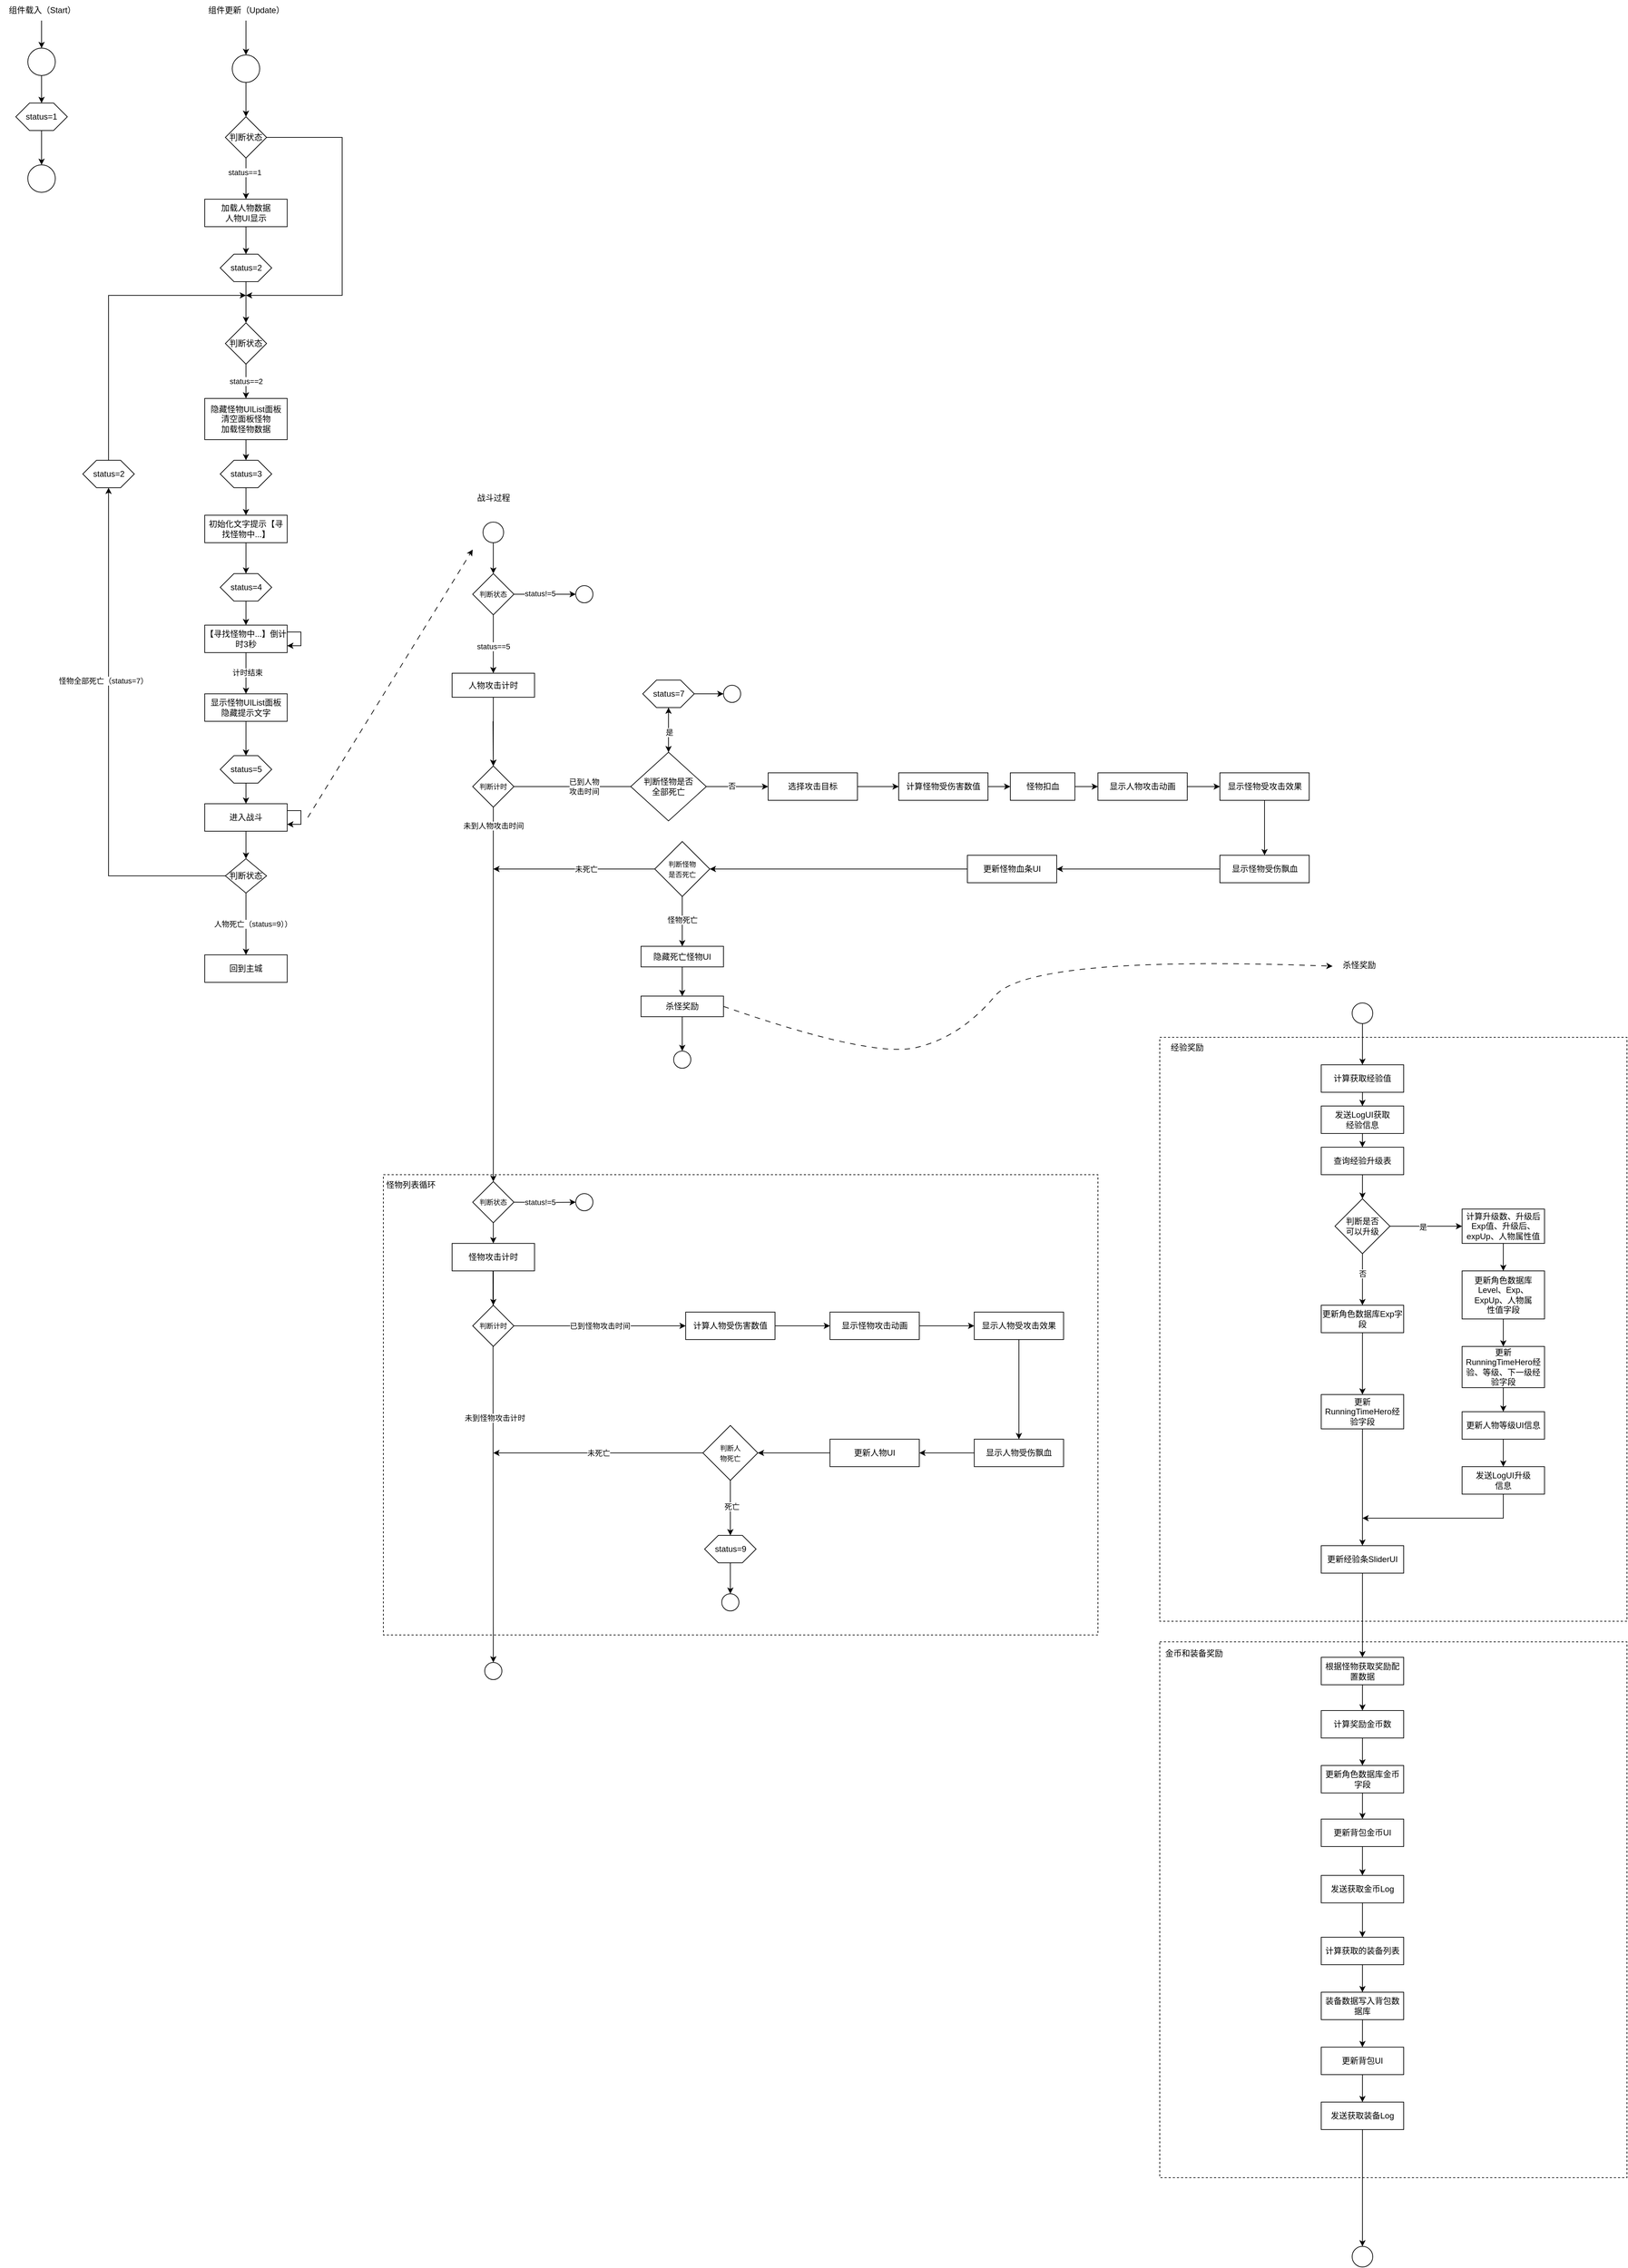 <mxfile version="22.1.7" type="github" pages="2">
  <diagram name="战斗流程" id="wki9Lu-EvYa9kioTxKlD">
    <mxGraphModel dx="2901" dy="2217" grid="1" gridSize="10" guides="1" tooltips="1" connect="1" arrows="1" fold="1" page="1" pageScale="1" pageWidth="827" pageHeight="1169" math="0" shadow="0">
      <root>
        <mxCell id="0" />
        <mxCell id="1" parent="0" />
        <mxCell id="XJ9-4VFd11T73-5bdpHJ-49" value="" style="rounded=0;whiteSpace=wrap;html=1;fillColor=none;dashed=1;" parent="1" vertex="1">
          <mxGeometry x="1610" y="2080" width="680" height="780" as="geometry" />
        </mxCell>
        <mxCell id="XJ9-4VFd11T73-5bdpHJ-30" value="" style="rounded=0;whiteSpace=wrap;html=1;fillColor=none;dashed=1;" parent="1" vertex="1">
          <mxGeometry x="1610" y="1200" width="680" height="850" as="geometry" />
        </mxCell>
        <mxCell id="XJ9-4VFd11T73-5bdpHJ-27" value="" style="rounded=0;whiteSpace=wrap;html=1;fillColor=none;dashed=1;" parent="1" vertex="1">
          <mxGeometry x="480" y="1400" width="1040" height="670" as="geometry" />
        </mxCell>
        <mxCell id="zeq2QRLkhmlMF3i9LT_V-2" value="" style="edgeStyle=orthogonalEdgeStyle;rounded=0;orthogonalLoop=1;jettySize=auto;html=1;" parent="1" source="KOhP_a8CkZXBMH2VqZed-1" target="zeq2QRLkhmlMF3i9LT_V-1" edge="1">
          <mxGeometry relative="1" as="geometry" />
        </mxCell>
        <mxCell id="KOhP_a8CkZXBMH2VqZed-1" value="" style="ellipse;whiteSpace=wrap;html=1;aspect=fixed;" parent="1" vertex="1">
          <mxGeometry x="260" y="-230" width="40" height="40" as="geometry" />
        </mxCell>
        <mxCell id="KOhP_a8CkZXBMH2VqZed-4" value="" style="edgeStyle=orthogonalEdgeStyle;rounded=0;orthogonalLoop=1;jettySize=auto;html=1;" parent="1" source="KOhP_a8CkZXBMH2VqZed-3" target="KOhP_a8CkZXBMH2VqZed-1" edge="1">
          <mxGeometry relative="1" as="geometry" />
        </mxCell>
        <mxCell id="KOhP_a8CkZXBMH2VqZed-3" value="组件更新（Update）" style="text;html=1;align=center;verticalAlign=middle;resizable=0;points=[];autosize=1;strokeColor=none;fillColor=none;" parent="1" vertex="1">
          <mxGeometry x="215" y="-310" width="130" height="30" as="geometry" />
        </mxCell>
        <mxCell id="KOhP_a8CkZXBMH2VqZed-22" value="" style="edgeStyle=orthogonalEdgeStyle;rounded=0;orthogonalLoop=1;jettySize=auto;html=1;" parent="1" source="KOhP_a8CkZXBMH2VqZed-8" target="KOhP_a8CkZXBMH2VqZed-21" edge="1">
          <mxGeometry relative="1" as="geometry" />
        </mxCell>
        <mxCell id="KOhP_a8CkZXBMH2VqZed-8" value="隐藏怪物UIList面板&lt;br&gt;清空面板怪物&lt;br&gt;加载怪物数据" style="rounded=0;whiteSpace=wrap;html=1;" parent="1" vertex="1">
          <mxGeometry x="220" y="270" width="120" height="60" as="geometry" />
        </mxCell>
        <mxCell id="KOhP_a8CkZXBMH2VqZed-127" value="" style="edgeStyle=orthogonalEdgeStyle;rounded=0;orthogonalLoop=1;jettySize=auto;html=1;" parent="1" source="KOhP_a8CkZXBMH2VqZed-10" target="KOhP_a8CkZXBMH2VqZed-125" edge="1">
          <mxGeometry relative="1" as="geometry" />
        </mxCell>
        <mxCell id="KOhP_a8CkZXBMH2VqZed-10" value="初始化文字提示【寻找怪物中...】" style="rounded=0;whiteSpace=wrap;html=1;" parent="1" vertex="1">
          <mxGeometry x="220" y="440" width="120" height="40" as="geometry" />
        </mxCell>
        <mxCell id="KOhP_a8CkZXBMH2VqZed-23" value="" style="edgeStyle=orthogonalEdgeStyle;rounded=0;orthogonalLoop=1;jettySize=auto;html=1;" parent="1" source="KOhP_a8CkZXBMH2VqZed-21" target="KOhP_a8CkZXBMH2VqZed-10" edge="1">
          <mxGeometry relative="1" as="geometry" />
        </mxCell>
        <mxCell id="KOhP_a8CkZXBMH2VqZed-21" value="status=3" style="shape=hexagon;perimeter=hexagonPerimeter2;whiteSpace=wrap;html=1;fixedSize=1;" parent="1" vertex="1">
          <mxGeometry x="242.5" y="360" width="75" height="40" as="geometry" />
        </mxCell>
        <mxCell id="KOhP_a8CkZXBMH2VqZed-30" value="" style="edgeStyle=orthogonalEdgeStyle;rounded=0;orthogonalLoop=1;jettySize=auto;html=1;" parent="1" source="KOhP_a8CkZXBMH2VqZed-26" target="KOhP_a8CkZXBMH2VqZed-29" edge="1">
          <mxGeometry relative="1" as="geometry" />
        </mxCell>
        <mxCell id="KOhP_a8CkZXBMH2VqZed-26" value="status=5" style="shape=hexagon;perimeter=hexagonPerimeter2;whiteSpace=wrap;html=1;fixedSize=1;" parent="1" vertex="1">
          <mxGeometry x="242.5" y="790" width="75" height="40" as="geometry" />
        </mxCell>
        <mxCell id="KOhP_a8CkZXBMH2VqZed-38" value="" style="edgeStyle=orthogonalEdgeStyle;rounded=0;orthogonalLoop=1;jettySize=auto;html=1;" parent="1" source="KOhP_a8CkZXBMH2VqZed-29" target="KOhP_a8CkZXBMH2VqZed-32" edge="1">
          <mxGeometry relative="1" as="geometry" />
        </mxCell>
        <mxCell id="KOhP_a8CkZXBMH2VqZed-29" value="进入战斗" style="rounded=0;whiteSpace=wrap;html=1;" parent="1" vertex="1">
          <mxGeometry x="220" y="860" width="120" height="40" as="geometry" />
        </mxCell>
        <mxCell id="KOhP_a8CkZXBMH2VqZed-31" style="edgeStyle=orthogonalEdgeStyle;rounded=0;orthogonalLoop=1;jettySize=auto;html=1;" parent="1" source="KOhP_a8CkZXBMH2VqZed-29" target="KOhP_a8CkZXBMH2VqZed-29" edge="1">
          <mxGeometry relative="1" as="geometry">
            <Array as="points">
              <mxPoint x="360" y="880" />
            </Array>
          </mxGeometry>
        </mxCell>
        <mxCell id="KOhP_a8CkZXBMH2VqZed-34" value="人物死亡（status=9））" style="edgeStyle=orthogonalEdgeStyle;rounded=0;orthogonalLoop=1;jettySize=auto;html=1;" parent="1" source="KOhP_a8CkZXBMH2VqZed-32" target="KOhP_a8CkZXBMH2VqZed-33" edge="1">
          <mxGeometry y="10" relative="1" as="geometry">
            <mxPoint as="offset" />
          </mxGeometry>
        </mxCell>
        <mxCell id="KOhP_a8CkZXBMH2VqZed-36" style="edgeStyle=orthogonalEdgeStyle;rounded=0;orthogonalLoop=1;jettySize=auto;html=1;exitX=1;exitY=0.5;exitDx=0;exitDy=0;" parent="1" source="KOhP_a8CkZXBMH2VqZed-32" target="zeq2QRLkhmlMF3i9LT_V-16" edge="1">
          <mxGeometry relative="1" as="geometry">
            <mxPoint x="80" y="480" as="targetPoint" />
            <Array as="points">
              <mxPoint x="80" y="965" />
            </Array>
          </mxGeometry>
        </mxCell>
        <mxCell id="KOhP_a8CkZXBMH2VqZed-37" value="怪物全部死亡（status=7）" style="edgeLabel;html=1;align=center;verticalAlign=middle;resizable=0;points=[];" parent="KOhP_a8CkZXBMH2VqZed-36" vertex="1" connectable="0">
          <mxGeometry x="-0.077" y="2" relative="1" as="geometry">
            <mxPoint x="-6" y="-147" as="offset" />
          </mxGeometry>
        </mxCell>
        <mxCell id="KOhP_a8CkZXBMH2VqZed-32" value="判断状态" style="rhombus;whiteSpace=wrap;html=1;" parent="1" vertex="1">
          <mxGeometry x="250" y="940" width="60" height="50" as="geometry" />
        </mxCell>
        <mxCell id="KOhP_a8CkZXBMH2VqZed-33" value="回到主城" style="rounded=0;whiteSpace=wrap;html=1;" parent="1" vertex="1">
          <mxGeometry x="220" y="1080" width="120" height="40" as="geometry" />
        </mxCell>
        <mxCell id="KOhP_a8CkZXBMH2VqZed-69" value="" style="edgeStyle=orthogonalEdgeStyle;rounded=0;orthogonalLoop=1;jettySize=auto;html=1;" parent="1" source="KOhP_a8CkZXBMH2VqZed-40" target="KOhP_a8CkZXBMH2VqZed-68" edge="1">
          <mxGeometry relative="1" as="geometry" />
        </mxCell>
        <mxCell id="KOhP_a8CkZXBMH2VqZed-40" value="" style="ellipse;whiteSpace=wrap;html=1;aspect=fixed;" parent="1" vertex="1">
          <mxGeometry x="625" y="450" width="30" height="30" as="geometry" />
        </mxCell>
        <mxCell id="KOhP_a8CkZXBMH2VqZed-41" value="战斗过程" style="text;html=1;align=center;verticalAlign=middle;resizable=0;points=[];autosize=1;strokeColor=none;fillColor=none;" parent="1" vertex="1">
          <mxGeometry x="605" y="400" width="70" height="30" as="geometry" />
        </mxCell>
        <mxCell id="KOhP_a8CkZXBMH2VqZed-45" value="" style="edgeStyle=orthogonalEdgeStyle;rounded=0;orthogonalLoop=1;jettySize=auto;html=1;" parent="1" source="KOhP_a8CkZXBMH2VqZed-42" target="KOhP_a8CkZXBMH2VqZed-44" edge="1">
          <mxGeometry relative="1" as="geometry" />
        </mxCell>
        <mxCell id="FIRQjG2Zw5F66ws_piUR-6" value="" style="edgeStyle=orthogonalEdgeStyle;rounded=0;orthogonalLoop=1;jettySize=auto;html=1;" parent="1" source="KOhP_a8CkZXBMH2VqZed-42" target="KOhP_a8CkZXBMH2VqZed-44" edge="1">
          <mxGeometry relative="1" as="geometry" />
        </mxCell>
        <mxCell id="KOhP_a8CkZXBMH2VqZed-42" value="人物攻击计时" style="rounded=0;whiteSpace=wrap;html=1;" parent="1" vertex="1">
          <mxGeometry x="580" y="670" width="120" height="35" as="geometry" />
        </mxCell>
        <mxCell id="KOhP_a8CkZXBMH2VqZed-47" value="" style="edgeStyle=orthogonalEdgeStyle;rounded=0;orthogonalLoop=1;jettySize=auto;html=1;entryX=0;entryY=0.5;entryDx=0;entryDy=0;" parent="1" source="KOhP_a8CkZXBMH2VqZed-44" target="R9PxVfkdYk-jsbDcuszU-20" edge="1">
          <mxGeometry relative="1" as="geometry">
            <mxPoint x="850" y="790" as="targetPoint" />
            <Array as="points">
              <mxPoint x="875" y="835" />
            </Array>
          </mxGeometry>
        </mxCell>
        <mxCell id="KOhP_a8CkZXBMH2VqZed-48" value="已到人物&lt;br&gt;攻击时间" style="edgeLabel;html=1;align=center;verticalAlign=middle;resizable=0;points=[];" parent="KOhP_a8CkZXBMH2VqZed-47" vertex="1" connectable="0">
          <mxGeometry x="-0.24" relative="1" as="geometry">
            <mxPoint x="11" as="offset" />
          </mxGeometry>
        </mxCell>
        <mxCell id="KOhP_a8CkZXBMH2VqZed-66" value="" style="edgeStyle=orthogonalEdgeStyle;rounded=0;orthogonalLoop=1;jettySize=auto;html=1;entryX=0.5;entryY=0;entryDx=0;entryDy=0;" parent="1" source="KOhP_a8CkZXBMH2VqZed-44" target="KOhP_a8CkZXBMH2VqZed-117" edge="1">
          <mxGeometry relative="1" as="geometry">
            <mxPoint x="639.5" y="740" as="sourcePoint" />
            <mxPoint x="639.5" y="1205" as="targetPoint" />
          </mxGeometry>
        </mxCell>
        <mxCell id="R9PxVfkdYk-jsbDcuszU-28" style="edgeStyle=orthogonalEdgeStyle;rounded=0;orthogonalLoop=1;jettySize=auto;html=1;" parent="1" source="KOhP_a8CkZXBMH2VqZed-46" target="R9PxVfkdYk-jsbDcuszU-27" edge="1">
          <mxGeometry relative="1" as="geometry" />
        </mxCell>
        <mxCell id="KOhP_a8CkZXBMH2VqZed-46" value="计算怪物受伤害数值" style="whiteSpace=wrap;html=1;" parent="1" vertex="1">
          <mxGeometry x="1230" y="815" width="130" height="40" as="geometry" />
        </mxCell>
        <mxCell id="KOhP_a8CkZXBMH2VqZed-52" value="" style="edgeStyle=orthogonalEdgeStyle;rounded=0;orthogonalLoop=1;jettySize=auto;html=1;" parent="1" source="KOhP_a8CkZXBMH2VqZed-49" target="KOhP_a8CkZXBMH2VqZed-51" edge="1">
          <mxGeometry relative="1" as="geometry" />
        </mxCell>
        <mxCell id="KOhP_a8CkZXBMH2VqZed-49" value="显示人物攻击动画" style="whiteSpace=wrap;html=1;" parent="1" vertex="1">
          <mxGeometry x="1520" y="815" width="130" height="40" as="geometry" />
        </mxCell>
        <mxCell id="KOhP_a8CkZXBMH2VqZed-54" value="" style="edgeStyle=orthogonalEdgeStyle;rounded=0;orthogonalLoop=1;jettySize=auto;html=1;" parent="1" source="KOhP_a8CkZXBMH2VqZed-51" target="KOhP_a8CkZXBMH2VqZed-53" edge="1">
          <mxGeometry relative="1" as="geometry" />
        </mxCell>
        <mxCell id="KOhP_a8CkZXBMH2VqZed-51" value="显示怪物受攻击效果" style="whiteSpace=wrap;html=1;" parent="1" vertex="1">
          <mxGeometry x="1697.5" y="815" width="130" height="40" as="geometry" />
        </mxCell>
        <mxCell id="KOhP_a8CkZXBMH2VqZed-58" value="" style="edgeStyle=orthogonalEdgeStyle;rounded=0;orthogonalLoop=1;jettySize=auto;html=1;" parent="1" source="KOhP_a8CkZXBMH2VqZed-53" target="KOhP_a8CkZXBMH2VqZed-57" edge="1">
          <mxGeometry relative="1" as="geometry" />
        </mxCell>
        <mxCell id="KOhP_a8CkZXBMH2VqZed-53" value="显示怪物受伤飘血" style="whiteSpace=wrap;html=1;" parent="1" vertex="1">
          <mxGeometry x="1697.5" y="935" width="130" height="40" as="geometry" />
        </mxCell>
        <mxCell id="KOhP_a8CkZXBMH2VqZed-60" value="" style="edgeStyle=orthogonalEdgeStyle;rounded=0;orthogonalLoop=1;jettySize=auto;html=1;" parent="1" source="KOhP_a8CkZXBMH2VqZed-57" target="KOhP_a8CkZXBMH2VqZed-59" edge="1">
          <mxGeometry relative="1" as="geometry" />
        </mxCell>
        <mxCell id="KOhP_a8CkZXBMH2VqZed-57" value="更新怪物血条UI" style="whiteSpace=wrap;html=1;" parent="1" vertex="1">
          <mxGeometry x="1330" y="935" width="130" height="40" as="geometry" />
        </mxCell>
        <mxCell id="KOhP_a8CkZXBMH2VqZed-78" style="edgeStyle=orthogonalEdgeStyle;rounded=0;orthogonalLoop=1;jettySize=auto;html=1;" parent="1" source="KOhP_a8CkZXBMH2VqZed-59" edge="1">
          <mxGeometry relative="1" as="geometry">
            <mxPoint x="640" y="955" as="targetPoint" />
          </mxGeometry>
        </mxCell>
        <mxCell id="KOhP_a8CkZXBMH2VqZed-116" value="未死亡" style="edgeLabel;html=1;align=center;verticalAlign=middle;resizable=0;points=[];" parent="KOhP_a8CkZXBMH2VqZed-78" vertex="1" connectable="0">
          <mxGeometry x="-0.151" relative="1" as="geometry">
            <mxPoint as="offset" />
          </mxGeometry>
        </mxCell>
        <mxCell id="AT_4u153b9YZXBhiMqOR-3" style="edgeStyle=orthogonalEdgeStyle;rounded=0;orthogonalLoop=1;jettySize=auto;html=1;" parent="1" source="KOhP_a8CkZXBMH2VqZed-59" target="AT_4u153b9YZXBhiMqOR-2" edge="1">
          <mxGeometry relative="1" as="geometry" />
        </mxCell>
        <mxCell id="AT_4u153b9YZXBhiMqOR-4" value="怪物死亡" style="edgeLabel;html=1;align=center;verticalAlign=middle;resizable=0;points=[];" parent="AT_4u153b9YZXBhiMqOR-3" vertex="1" connectable="0">
          <mxGeometry x="-0.087" relative="1" as="geometry">
            <mxPoint y="1" as="offset" />
          </mxGeometry>
        </mxCell>
        <mxCell id="KOhP_a8CkZXBMH2VqZed-59" value="&lt;font style=&quot;font-size: 10px;&quot;&gt;判断怪物&lt;br&gt;是否死亡&lt;/font&gt;" style="rhombus;whiteSpace=wrap;html=1;" parent="1" vertex="1">
          <mxGeometry x="875" y="915" width="80" height="80" as="geometry" />
        </mxCell>
        <mxCell id="KOhP_a8CkZXBMH2VqZed-80" style="edgeStyle=orthogonalEdgeStyle;rounded=0;orthogonalLoop=1;jettySize=auto;html=1;" parent="1" source="KOhP_a8CkZXBMH2VqZed-65" target="KOhP_a8CkZXBMH2VqZed-79" edge="1">
          <mxGeometry relative="1" as="geometry" />
        </mxCell>
        <mxCell id="KOhP_a8CkZXBMH2VqZed-65" value="怪物攻击计时" style="whiteSpace=wrap;html=1;" parent="1" vertex="1">
          <mxGeometry x="580" y="1500" width="120" height="40" as="geometry" />
        </mxCell>
        <mxCell id="KOhP_a8CkZXBMH2VqZed-71" style="edgeStyle=orthogonalEdgeStyle;rounded=0;orthogonalLoop=1;jettySize=auto;html=1;" parent="1" source="KOhP_a8CkZXBMH2VqZed-68" target="KOhP_a8CkZXBMH2VqZed-42" edge="1">
          <mxGeometry relative="1" as="geometry" />
        </mxCell>
        <mxCell id="KOhP_a8CkZXBMH2VqZed-72" value="status==5" style="edgeLabel;html=1;align=center;verticalAlign=middle;resizable=0;points=[];" parent="KOhP_a8CkZXBMH2VqZed-71" vertex="1" connectable="0">
          <mxGeometry x="-0.369" y="-1" relative="1" as="geometry">
            <mxPoint x="1" y="19" as="offset" />
          </mxGeometry>
        </mxCell>
        <mxCell id="KOhP_a8CkZXBMH2VqZed-74" value="" style="edgeStyle=orthogonalEdgeStyle;rounded=0;orthogonalLoop=1;jettySize=auto;html=1;" parent="1" source="KOhP_a8CkZXBMH2VqZed-68" target="KOhP_a8CkZXBMH2VqZed-73" edge="1">
          <mxGeometry relative="1" as="geometry" />
        </mxCell>
        <mxCell id="KOhP_a8CkZXBMH2VqZed-119" value="status!=5" style="edgeLabel;html=1;align=center;verticalAlign=middle;resizable=0;points=[];" parent="KOhP_a8CkZXBMH2VqZed-74" vertex="1" connectable="0">
          <mxGeometry x="-0.156" y="1" relative="1" as="geometry">
            <mxPoint as="offset" />
          </mxGeometry>
        </mxCell>
        <mxCell id="KOhP_a8CkZXBMH2VqZed-68" value="&lt;font style=&quot;font-size: 10px;&quot;&gt;判断状态&lt;/font&gt;" style="rhombus;whiteSpace=wrap;html=1;" parent="1" vertex="1">
          <mxGeometry x="610" y="525" width="60" height="60" as="geometry" />
        </mxCell>
        <mxCell id="KOhP_a8CkZXBMH2VqZed-73" value="" style="ellipse;whiteSpace=wrap;html=1;" parent="1" vertex="1">
          <mxGeometry x="760" y="542.5" width="25" height="25" as="geometry" />
        </mxCell>
        <mxCell id="KOhP_a8CkZXBMH2VqZed-113" style="edgeStyle=orthogonalEdgeStyle;rounded=0;orthogonalLoop=1;jettySize=auto;html=1;entryX=0.5;entryY=0;entryDx=0;entryDy=0;" parent="1" target="KOhP_a8CkZXBMH2VqZed-112" edge="1">
          <mxGeometry relative="1" as="geometry">
            <mxPoint x="639.5" y="1540" as="sourcePoint" />
            <mxPoint x="639.5" y="2030" as="targetPoint" />
          </mxGeometry>
        </mxCell>
        <mxCell id="KOhP_a8CkZXBMH2VqZed-124" value="未到怪物攻击计时" style="edgeLabel;html=1;align=center;verticalAlign=middle;resizable=0;points=[];" parent="KOhP_a8CkZXBMH2VqZed-113" vertex="1" connectable="0">
          <mxGeometry x="-0.356" y="2" relative="1" as="geometry">
            <mxPoint y="30" as="offset" />
          </mxGeometry>
        </mxCell>
        <mxCell id="KOhP_a8CkZXBMH2VqZed-114" value="已到怪物攻击时间" style="edgeStyle=orthogonalEdgeStyle;rounded=0;orthogonalLoop=1;jettySize=auto;html=1;" parent="1" source="KOhP_a8CkZXBMH2VqZed-79" target="KOhP_a8CkZXBMH2VqZed-85" edge="1">
          <mxGeometry relative="1" as="geometry" />
        </mxCell>
        <mxCell id="KOhP_a8CkZXBMH2VqZed-79" value="&lt;font style=&quot;font-size: 10px;&quot;&gt;判断计时&lt;/font&gt;" style="rhombus;whiteSpace=wrap;html=1;" parent="1" vertex="1">
          <mxGeometry x="610" y="1590" width="60" height="60" as="geometry" />
        </mxCell>
        <mxCell id="KOhP_a8CkZXBMH2VqZed-84" value="" style="edgeStyle=orthogonalEdgeStyle;rounded=0;orthogonalLoop=1;jettySize=auto;html=1;" parent="1" source="KOhP_a8CkZXBMH2VqZed-85" target="KOhP_a8CkZXBMH2VqZed-87" edge="1">
          <mxGeometry relative="1" as="geometry" />
        </mxCell>
        <mxCell id="KOhP_a8CkZXBMH2VqZed-85" value="计算人物受伤害数值" style="whiteSpace=wrap;html=1;" parent="1" vertex="1">
          <mxGeometry x="920" y="1600" width="130" height="40" as="geometry" />
        </mxCell>
        <mxCell id="KOhP_a8CkZXBMH2VqZed-86" value="" style="edgeStyle=orthogonalEdgeStyle;rounded=0;orthogonalLoop=1;jettySize=auto;html=1;" parent="1" source="KOhP_a8CkZXBMH2VqZed-87" target="KOhP_a8CkZXBMH2VqZed-89" edge="1">
          <mxGeometry relative="1" as="geometry" />
        </mxCell>
        <mxCell id="KOhP_a8CkZXBMH2VqZed-87" value="显示怪物攻击动画" style="whiteSpace=wrap;html=1;" parent="1" vertex="1">
          <mxGeometry x="1130" y="1600" width="130" height="40" as="geometry" />
        </mxCell>
        <mxCell id="KOhP_a8CkZXBMH2VqZed-88" value="" style="edgeStyle=orthogonalEdgeStyle;rounded=0;orthogonalLoop=1;jettySize=auto;html=1;" parent="1" source="KOhP_a8CkZXBMH2VqZed-89" target="KOhP_a8CkZXBMH2VqZed-91" edge="1">
          <mxGeometry relative="1" as="geometry" />
        </mxCell>
        <mxCell id="KOhP_a8CkZXBMH2VqZed-89" value="显示人物受攻击效果" style="whiteSpace=wrap;html=1;" parent="1" vertex="1">
          <mxGeometry x="1340" y="1600" width="130" height="40" as="geometry" />
        </mxCell>
        <mxCell id="KOhP_a8CkZXBMH2VqZed-90" value="" style="edgeStyle=orthogonalEdgeStyle;rounded=0;orthogonalLoop=1;jettySize=auto;html=1;" parent="1" source="KOhP_a8CkZXBMH2VqZed-91" target="KOhP_a8CkZXBMH2VqZed-93" edge="1">
          <mxGeometry relative="1" as="geometry" />
        </mxCell>
        <mxCell id="KOhP_a8CkZXBMH2VqZed-91" value="显示人物受伤飘血" style="whiteSpace=wrap;html=1;" parent="1" vertex="1">
          <mxGeometry x="1340" y="1785" width="130" height="40" as="geometry" />
        </mxCell>
        <mxCell id="KOhP_a8CkZXBMH2VqZed-92" value="" style="edgeStyle=orthogonalEdgeStyle;rounded=0;orthogonalLoop=1;jettySize=auto;html=1;" parent="1" source="KOhP_a8CkZXBMH2VqZed-93" target="KOhP_a8CkZXBMH2VqZed-96" edge="1">
          <mxGeometry relative="1" as="geometry" />
        </mxCell>
        <mxCell id="KOhP_a8CkZXBMH2VqZed-93" value="更新人物UI" style="whiteSpace=wrap;html=1;" parent="1" vertex="1">
          <mxGeometry x="1130" y="1785" width="130" height="40" as="geometry" />
        </mxCell>
        <mxCell id="KOhP_a8CkZXBMH2VqZed-94" value="" style="edgeStyle=orthogonalEdgeStyle;rounded=0;orthogonalLoop=1;jettySize=auto;html=1;entryX=0.5;entryY=0;entryDx=0;entryDy=0;" parent="1" source="KOhP_a8CkZXBMH2VqZed-96" target="KOhP_a8CkZXBMH2VqZed-98" edge="1">
          <mxGeometry relative="1" as="geometry">
            <mxPoint x="985" y="1935" as="targetPoint" />
          </mxGeometry>
        </mxCell>
        <mxCell id="KOhP_a8CkZXBMH2VqZed-95" value="死亡" style="edgeLabel;html=1;align=center;verticalAlign=middle;resizable=0;points=[];" parent="KOhP_a8CkZXBMH2VqZed-94" vertex="1" connectable="0">
          <mxGeometry x="-0.058" y="2" relative="1" as="geometry">
            <mxPoint as="offset" />
          </mxGeometry>
        </mxCell>
        <mxCell id="KOhP_a8CkZXBMH2VqZed-115" value="未死亡" style="edgeStyle=orthogonalEdgeStyle;rounded=0;orthogonalLoop=1;jettySize=auto;html=1;" parent="1" source="KOhP_a8CkZXBMH2VqZed-96" edge="1">
          <mxGeometry relative="1" as="geometry">
            <mxPoint x="640" y="1805" as="targetPoint" />
          </mxGeometry>
        </mxCell>
        <mxCell id="KOhP_a8CkZXBMH2VqZed-96" value="&lt;font style=&quot;font-size: 10px;&quot;&gt;判断人&lt;br&gt;物死亡&lt;/font&gt;" style="rhombus;whiteSpace=wrap;html=1;" parent="1" vertex="1">
          <mxGeometry x="945" y="1765" width="80" height="80" as="geometry" />
        </mxCell>
        <mxCell id="KOhP_a8CkZXBMH2VqZed-97" style="edgeStyle=orthogonalEdgeStyle;rounded=0;orthogonalLoop=1;jettySize=auto;html=1;" parent="1" source="KOhP_a8CkZXBMH2VqZed-98" target="KOhP_a8CkZXBMH2VqZed-99" edge="1">
          <mxGeometry relative="1" as="geometry" />
        </mxCell>
        <mxCell id="KOhP_a8CkZXBMH2VqZed-98" value="status=9" style="shape=hexagon;perimeter=hexagonPerimeter2;whiteSpace=wrap;html=1;fixedSize=1;" parent="1" vertex="1">
          <mxGeometry x="947.5" y="1925" width="75" height="40" as="geometry" />
        </mxCell>
        <mxCell id="KOhP_a8CkZXBMH2VqZed-99" value="" style="ellipse;whiteSpace=wrap;html=1;" parent="1" vertex="1">
          <mxGeometry x="972.5" y="2010" width="25" height="25" as="geometry" />
        </mxCell>
        <mxCell id="KOhP_a8CkZXBMH2VqZed-109" style="edgeStyle=orthogonalEdgeStyle;rounded=0;orthogonalLoop=1;jettySize=auto;html=1;entryX=0.5;entryY=0;entryDx=0;entryDy=0;" parent="1" source="KOhP_a8CkZXBMH2VqZed-107" target="KOhP_a8CkZXBMH2VqZed-26" edge="1">
          <mxGeometry relative="1" as="geometry" />
        </mxCell>
        <mxCell id="KOhP_a8CkZXBMH2VqZed-107" value="显示怪物UIList面板&lt;br&gt;隐藏提示文字" style="rounded=0;whiteSpace=wrap;html=1;" parent="1" vertex="1">
          <mxGeometry x="220" y="700" width="120" height="40" as="geometry" />
        </mxCell>
        <mxCell id="KOhP_a8CkZXBMH2VqZed-111" value="" style="endArrow=classic;html=1;rounded=0;dashed=1;dashPattern=8 8;" parent="1" edge="1">
          <mxGeometry width="50" height="50" relative="1" as="geometry">
            <mxPoint x="370" y="880" as="sourcePoint" />
            <mxPoint x="610" y="490" as="targetPoint" />
          </mxGeometry>
        </mxCell>
        <mxCell id="KOhP_a8CkZXBMH2VqZed-112" value="" style="ellipse;whiteSpace=wrap;html=1;" parent="1" vertex="1">
          <mxGeometry x="627.5" y="2110" width="25" height="25" as="geometry" />
        </mxCell>
        <mxCell id="FIRQjG2Zw5F66ws_piUR-4" value="" style="edgeStyle=orthogonalEdgeStyle;rounded=0;orthogonalLoop=1;jettySize=auto;html=1;" parent="1" source="KOhP_a8CkZXBMH2VqZed-117" target="KOhP_a8CkZXBMH2VqZed-65" edge="1">
          <mxGeometry relative="1" as="geometry" />
        </mxCell>
        <mxCell id="KOhP_a8CkZXBMH2VqZed-117" value="&lt;font style=&quot;font-size: 10px;&quot;&gt;判断状态&lt;/font&gt;" style="rhombus;whiteSpace=wrap;html=1;" parent="1" vertex="1">
          <mxGeometry x="610" y="1410" width="60" height="60" as="geometry" />
        </mxCell>
        <mxCell id="KOhP_a8CkZXBMH2VqZed-121" value="" style="edgeStyle=orthogonalEdgeStyle;rounded=0;orthogonalLoop=1;jettySize=auto;html=1;" parent="1" target="KOhP_a8CkZXBMH2VqZed-123" edge="1">
          <mxGeometry relative="1" as="geometry">
            <mxPoint x="670" y="1440" as="sourcePoint" />
          </mxGeometry>
        </mxCell>
        <mxCell id="KOhP_a8CkZXBMH2VqZed-122" value="status!=5" style="edgeLabel;html=1;align=center;verticalAlign=middle;resizable=0;points=[];" parent="KOhP_a8CkZXBMH2VqZed-121" vertex="1" connectable="0">
          <mxGeometry x="-0.156" y="1" relative="1" as="geometry">
            <mxPoint as="offset" />
          </mxGeometry>
        </mxCell>
        <mxCell id="KOhP_a8CkZXBMH2VqZed-123" value="" style="ellipse;whiteSpace=wrap;html=1;" parent="1" vertex="1">
          <mxGeometry x="760" y="1427.5" width="25" height="25" as="geometry" />
        </mxCell>
        <mxCell id="KOhP_a8CkZXBMH2VqZed-128" style="edgeStyle=orthogonalEdgeStyle;rounded=0;orthogonalLoop=1;jettySize=auto;html=1;" parent="1" source="KOhP_a8CkZXBMH2VqZed-125" target="KOhP_a8CkZXBMH2VqZed-126" edge="1">
          <mxGeometry relative="1" as="geometry" />
        </mxCell>
        <mxCell id="KOhP_a8CkZXBMH2VqZed-125" value="status=4" style="shape=hexagon;perimeter=hexagonPerimeter2;whiteSpace=wrap;html=1;fixedSize=1;" parent="1" vertex="1">
          <mxGeometry x="242.5" y="525" width="75" height="40" as="geometry" />
        </mxCell>
        <mxCell id="KOhP_a8CkZXBMH2VqZed-129" style="edgeStyle=orthogonalEdgeStyle;rounded=0;orthogonalLoop=1;jettySize=auto;html=1;" parent="1" source="KOhP_a8CkZXBMH2VqZed-126" target="KOhP_a8CkZXBMH2VqZed-107" edge="1">
          <mxGeometry relative="1" as="geometry" />
        </mxCell>
        <mxCell id="KOhP_a8CkZXBMH2VqZed-131" value="计时结束" style="edgeLabel;html=1;align=center;verticalAlign=middle;resizable=0;points=[];" parent="KOhP_a8CkZXBMH2VqZed-129" vertex="1" connectable="0">
          <mxGeometry x="-0.033" y="2" relative="1" as="geometry">
            <mxPoint as="offset" />
          </mxGeometry>
        </mxCell>
        <mxCell id="KOhP_a8CkZXBMH2VqZed-126" value="【寻找怪物中...】倒计时3秒" style="rounded=0;whiteSpace=wrap;html=1;" parent="1" vertex="1">
          <mxGeometry x="220" y="600" width="120" height="40" as="geometry" />
        </mxCell>
        <mxCell id="KOhP_a8CkZXBMH2VqZed-130" style="edgeStyle=orthogonalEdgeStyle;rounded=0;orthogonalLoop=1;jettySize=auto;html=1;" parent="1" source="KOhP_a8CkZXBMH2VqZed-126" target="KOhP_a8CkZXBMH2VqZed-126" edge="1">
          <mxGeometry relative="1" as="geometry" />
        </mxCell>
        <mxCell id="GmGk-2_i5kGj6uhHhdG9-4" style="edgeStyle=orthogonalEdgeStyle;rounded=0;orthogonalLoop=1;jettySize=auto;html=1;" parent="1" source="GmGk-2_i5kGj6uhHhdG9-1" target="GmGk-2_i5kGj6uhHhdG9-2" edge="1">
          <mxGeometry relative="1" as="geometry" />
        </mxCell>
        <mxCell id="GmGk-2_i5kGj6uhHhdG9-1" value="组件载入（Start）" style="text;html=1;align=center;verticalAlign=middle;resizable=0;points=[];autosize=1;strokeColor=none;fillColor=none;" parent="1" vertex="1">
          <mxGeometry x="-77.5" y="-310" width="120" height="30" as="geometry" />
        </mxCell>
        <mxCell id="GmGk-2_i5kGj6uhHhdG9-6" style="edgeStyle=orthogonalEdgeStyle;rounded=0;orthogonalLoop=1;jettySize=auto;html=1;" parent="1" source="GmGk-2_i5kGj6uhHhdG9-2" target="GmGk-2_i5kGj6uhHhdG9-5" edge="1">
          <mxGeometry relative="1" as="geometry" />
        </mxCell>
        <mxCell id="GmGk-2_i5kGj6uhHhdG9-2" value="" style="ellipse;whiteSpace=wrap;html=1;aspect=fixed;" parent="1" vertex="1">
          <mxGeometry x="-37.5" y="-240" width="40" height="40" as="geometry" />
        </mxCell>
        <mxCell id="GmGk-2_i5kGj6uhHhdG9-8" style="edgeStyle=orthogonalEdgeStyle;rounded=0;orthogonalLoop=1;jettySize=auto;html=1;" parent="1" source="GmGk-2_i5kGj6uhHhdG9-5" target="GmGk-2_i5kGj6uhHhdG9-7" edge="1">
          <mxGeometry relative="1" as="geometry" />
        </mxCell>
        <mxCell id="GmGk-2_i5kGj6uhHhdG9-5" value="status=1" style="shape=hexagon;perimeter=hexagonPerimeter2;whiteSpace=wrap;html=1;fixedSize=1;" parent="1" vertex="1">
          <mxGeometry x="-55" y="-160" width="75" height="40" as="geometry" />
        </mxCell>
        <mxCell id="GmGk-2_i5kGj6uhHhdG9-7" value="" style="ellipse;whiteSpace=wrap;html=1;aspect=fixed;" parent="1" vertex="1">
          <mxGeometry x="-37.5" y="-70" width="40" height="40" as="geometry" />
        </mxCell>
        <mxCell id="zeq2QRLkhmlMF3i9LT_V-5" value="" style="edgeStyle=orthogonalEdgeStyle;rounded=0;orthogonalLoop=1;jettySize=auto;html=1;" parent="1" source="zeq2QRLkhmlMF3i9LT_V-1" target="zeq2QRLkhmlMF3i9LT_V-4" edge="1">
          <mxGeometry relative="1" as="geometry" />
        </mxCell>
        <mxCell id="zeq2QRLkhmlMF3i9LT_V-25" value="status==1" style="edgeLabel;html=1;align=center;verticalAlign=middle;resizable=0;points=[];" parent="zeq2QRLkhmlMF3i9LT_V-5" vertex="1" connectable="0">
          <mxGeometry x="-0.3" y="-2" relative="1" as="geometry">
            <mxPoint as="offset" />
          </mxGeometry>
        </mxCell>
        <mxCell id="zeq2QRLkhmlMF3i9LT_V-24" style="edgeStyle=orthogonalEdgeStyle;rounded=0;orthogonalLoop=1;jettySize=auto;html=1;" parent="1" source="zeq2QRLkhmlMF3i9LT_V-1" edge="1">
          <mxGeometry relative="1" as="geometry">
            <Array as="points">
              <mxPoint x="420" y="-110" />
              <mxPoint x="420" y="120" />
              <mxPoint x="280" y="120" />
            </Array>
            <mxPoint x="280" y="120" as="targetPoint" />
          </mxGeometry>
        </mxCell>
        <mxCell id="zeq2QRLkhmlMF3i9LT_V-1" value="判断状态" style="rhombus;whiteSpace=wrap;html=1;" parent="1" vertex="1">
          <mxGeometry x="250" y="-140" width="60" height="60" as="geometry" />
        </mxCell>
        <mxCell id="zeq2QRLkhmlMF3i9LT_V-8" style="edgeStyle=orthogonalEdgeStyle;rounded=0;orthogonalLoop=1;jettySize=auto;html=1;" parent="1" source="zeq2QRLkhmlMF3i9LT_V-4" target="zeq2QRLkhmlMF3i9LT_V-7" edge="1">
          <mxGeometry relative="1" as="geometry" />
        </mxCell>
        <mxCell id="zeq2QRLkhmlMF3i9LT_V-4" value="加载人物数据&lt;br style=&quot;border-color: var(--border-color);&quot;&gt;人物UI显示" style="whiteSpace=wrap;html=1;" parent="1" vertex="1">
          <mxGeometry x="220" y="-20" width="120" height="40" as="geometry" />
        </mxCell>
        <mxCell id="zeq2QRLkhmlMF3i9LT_V-23" style="edgeStyle=orthogonalEdgeStyle;rounded=0;orthogonalLoop=1;jettySize=auto;html=1;" parent="1" source="zeq2QRLkhmlMF3i9LT_V-7" target="zeq2QRLkhmlMF3i9LT_V-10" edge="1">
          <mxGeometry relative="1" as="geometry" />
        </mxCell>
        <mxCell id="zeq2QRLkhmlMF3i9LT_V-7" value="status=2" style="shape=hexagon;perimeter=hexagonPerimeter2;whiteSpace=wrap;html=1;fixedSize=1;" parent="1" vertex="1">
          <mxGeometry x="242.5" y="60" width="75" height="40" as="geometry" />
        </mxCell>
        <mxCell id="zeq2QRLkhmlMF3i9LT_V-20" value="status==2" style="edgeStyle=orthogonalEdgeStyle;rounded=0;orthogonalLoop=1;jettySize=auto;html=1;entryX=0.5;entryY=0;entryDx=0;entryDy=0;" parent="1" source="zeq2QRLkhmlMF3i9LT_V-10" target="KOhP_a8CkZXBMH2VqZed-8" edge="1">
          <mxGeometry relative="1" as="geometry" />
        </mxCell>
        <mxCell id="zeq2QRLkhmlMF3i9LT_V-10" value="判断状态" style="rhombus;whiteSpace=wrap;html=1;" parent="1" vertex="1">
          <mxGeometry x="250" y="160" width="60" height="60" as="geometry" />
        </mxCell>
        <mxCell id="AT_4u153b9YZXBhiMqOR-1" style="edgeStyle=orthogonalEdgeStyle;rounded=0;orthogonalLoop=1;jettySize=auto;html=1;" parent="1" source="zeq2QRLkhmlMF3i9LT_V-16" edge="1">
          <mxGeometry relative="1" as="geometry">
            <mxPoint x="280" y="120" as="targetPoint" />
            <Array as="points">
              <mxPoint x="80" y="120" />
              <mxPoint x="250" y="120" />
            </Array>
          </mxGeometry>
        </mxCell>
        <mxCell id="zeq2QRLkhmlMF3i9LT_V-16" value="status=2" style="shape=hexagon;perimeter=hexagonPerimeter2;whiteSpace=wrap;html=1;fixedSize=1;" parent="1" vertex="1">
          <mxGeometry x="42.5" y="360" width="75" height="40" as="geometry" />
        </mxCell>
        <mxCell id="AT_4u153b9YZXBhiMqOR-9" style="edgeStyle=orthogonalEdgeStyle;rounded=0;orthogonalLoop=1;jettySize=auto;html=1;" parent="1" source="AT_4u153b9YZXBhiMqOR-2" target="AT_4u153b9YZXBhiMqOR-8" edge="1">
          <mxGeometry relative="1" as="geometry" />
        </mxCell>
        <mxCell id="AT_4u153b9YZXBhiMqOR-2" value="隐藏死亡怪物UI" style="whiteSpace=wrap;html=1;" parent="1" vertex="1">
          <mxGeometry x="855" y="1067.5" width="120" height="30" as="geometry" />
        </mxCell>
        <mxCell id="R9PxVfkdYk-jsbDcuszU-31" style="edgeStyle=orthogonalEdgeStyle;rounded=0;orthogonalLoop=1;jettySize=auto;html=1;" parent="1" source="AT_4u153b9YZXBhiMqOR-8" target="R9PxVfkdYk-jsbDcuszU-30" edge="1">
          <mxGeometry relative="1" as="geometry" />
        </mxCell>
        <mxCell id="AT_4u153b9YZXBhiMqOR-8" value="杀怪奖励" style="whiteSpace=wrap;html=1;" parent="1" vertex="1">
          <mxGeometry x="855" y="1140" width="120" height="30" as="geometry" />
        </mxCell>
        <mxCell id="FIRQjG2Zw5F66ws_piUR-5" value="怪物列表循环" style="text;html=1;strokeColor=none;fillColor=none;align=center;verticalAlign=middle;whiteSpace=wrap;rounded=0;" parent="1" vertex="1">
          <mxGeometry x="480" y="1400" width="80" height="30" as="geometry" />
        </mxCell>
        <mxCell id="R9PxVfkdYk-jsbDcuszU-11" style="edgeStyle=orthogonalEdgeStyle;rounded=0;orthogonalLoop=1;jettySize=auto;html=1;" parent="1" source="FIRQjG2Zw5F66ws_piUR-7" target="KOhP_a8CkZXBMH2VqZed-46" edge="1">
          <mxGeometry relative="1" as="geometry">
            <mxPoint x="1107.5" y="835" as="targetPoint" />
          </mxGeometry>
        </mxCell>
        <mxCell id="FIRQjG2Zw5F66ws_piUR-7" value="选择攻击目标" style="whiteSpace=wrap;html=1;" parent="1" vertex="1">
          <mxGeometry x="1040" y="815" width="130" height="40" as="geometry" />
        </mxCell>
        <mxCell id="FIRQjG2Zw5F66ws_piUR-10" value="" style="edgeStyle=orthogonalEdgeStyle;rounded=0;orthogonalLoop=1;jettySize=auto;html=1;entryX=0.5;entryY=0;entryDx=0;entryDy=0;" parent="1" target="KOhP_a8CkZXBMH2VqZed-44" edge="1">
          <mxGeometry relative="1" as="geometry">
            <mxPoint x="639.5" y="740" as="sourcePoint" />
            <mxPoint x="640" y="1410" as="targetPoint" />
          </mxGeometry>
        </mxCell>
        <mxCell id="FIRQjG2Zw5F66ws_piUR-11" value="未到人物攻击时间" style="edgeLabel;html=1;align=center;verticalAlign=middle;resizable=0;points=[];" parent="FIRQjG2Zw5F66ws_piUR-10" vertex="1" connectable="0">
          <mxGeometry x="-0.09" relative="1" as="geometry">
            <mxPoint y="122" as="offset" />
          </mxGeometry>
        </mxCell>
        <mxCell id="KOhP_a8CkZXBMH2VqZed-44" value="&lt;font style=&quot;font-size: 10px;&quot;&gt;判断计时&lt;/font&gt;" style="rhombus;whiteSpace=wrap;html=1;" parent="1" vertex="1">
          <mxGeometry x="610" y="805" width="60" height="60" as="geometry" />
        </mxCell>
        <mxCell id="R9PxVfkdYk-jsbDcuszU-33" value="" style="edgeStyle=orthogonalEdgeStyle;rounded=0;orthogonalLoop=1;jettySize=auto;html=1;" parent="1" source="R9PxVfkdYk-jsbDcuszU-9" target="R9PxVfkdYk-jsbDcuszU-20" edge="1">
          <mxGeometry relative="1" as="geometry" />
        </mxCell>
        <mxCell id="R9PxVfkdYk-jsbDcuszU-9" value="" style="ellipse;whiteSpace=wrap;html=1;" parent="1" vertex="1">
          <mxGeometry x="975" y="687.5" width="25" height="25" as="geometry" />
        </mxCell>
        <mxCell id="R9PxVfkdYk-jsbDcuszU-23" style="edgeStyle=orthogonalEdgeStyle;rounded=0;orthogonalLoop=1;jettySize=auto;html=1;" parent="1" source="R9PxVfkdYk-jsbDcuszU-20" target="R9PxVfkdYk-jsbDcuszU-22" edge="1">
          <mxGeometry relative="1" as="geometry" />
        </mxCell>
        <mxCell id="R9PxVfkdYk-jsbDcuszU-25" value="是" style="edgeLabel;html=1;align=center;verticalAlign=middle;resizable=0;points=[];" parent="R9PxVfkdYk-jsbDcuszU-23" vertex="1" connectable="0">
          <mxGeometry x="-0.1" y="-1" relative="1" as="geometry">
            <mxPoint as="offset" />
          </mxGeometry>
        </mxCell>
        <mxCell id="R9PxVfkdYk-jsbDcuszU-34" style="edgeStyle=orthogonalEdgeStyle;rounded=0;orthogonalLoop=1;jettySize=auto;html=1;entryX=0;entryY=0.5;entryDx=0;entryDy=0;" parent="1" source="R9PxVfkdYk-jsbDcuszU-20" target="FIRQjG2Zw5F66ws_piUR-7" edge="1">
          <mxGeometry relative="1" as="geometry" />
        </mxCell>
        <mxCell id="R9PxVfkdYk-jsbDcuszU-35" value="否" style="edgeLabel;html=1;align=center;verticalAlign=middle;resizable=0;points=[];" parent="R9PxVfkdYk-jsbDcuszU-34" vertex="1" connectable="0">
          <mxGeometry x="-0.182" y="1" relative="1" as="geometry">
            <mxPoint as="offset" />
          </mxGeometry>
        </mxCell>
        <mxCell id="R9PxVfkdYk-jsbDcuszU-20" value="判断怪物是否&lt;br&gt;全部死亡" style="rhombus;whiteSpace=wrap;html=1;" parent="1" vertex="1">
          <mxGeometry x="840" y="785" width="110" height="100" as="geometry" />
        </mxCell>
        <mxCell id="R9PxVfkdYk-jsbDcuszU-24" style="edgeStyle=orthogonalEdgeStyle;rounded=0;orthogonalLoop=1;jettySize=auto;html=1;" parent="1" source="R9PxVfkdYk-jsbDcuszU-22" target="R9PxVfkdYk-jsbDcuszU-9" edge="1">
          <mxGeometry relative="1" as="geometry">
            <mxPoint x="990" y="700" as="targetPoint" />
          </mxGeometry>
        </mxCell>
        <mxCell id="R9PxVfkdYk-jsbDcuszU-22" value="status=7" style="shape=hexagon;perimeter=hexagonPerimeter2;whiteSpace=wrap;html=1;fixedSize=1;" parent="1" vertex="1">
          <mxGeometry x="857.5" y="680" width="75" height="40" as="geometry" />
        </mxCell>
        <mxCell id="R9PxVfkdYk-jsbDcuszU-29" style="edgeStyle=orthogonalEdgeStyle;rounded=0;orthogonalLoop=1;jettySize=auto;html=1;" parent="1" source="R9PxVfkdYk-jsbDcuszU-27" target="KOhP_a8CkZXBMH2VqZed-49" edge="1">
          <mxGeometry relative="1" as="geometry" />
        </mxCell>
        <mxCell id="R9PxVfkdYk-jsbDcuszU-27" value="怪物扣血" style="whiteSpace=wrap;html=1;" parent="1" vertex="1">
          <mxGeometry x="1392.5" y="815" width="94" height="40" as="geometry" />
        </mxCell>
        <mxCell id="R9PxVfkdYk-jsbDcuszU-30" value="" style="ellipse;whiteSpace=wrap;html=1;" parent="1" vertex="1">
          <mxGeometry x="902.5" y="1220" width="25" height="25" as="geometry" />
        </mxCell>
        <mxCell id="XJ9-4VFd11T73-5bdpHJ-2" value="杀怪奖励" style="text;html=1;align=center;verticalAlign=middle;resizable=0;points=[];autosize=1;strokeColor=none;fillColor=none;" parent="1" vertex="1">
          <mxGeometry x="1865" y="1080" width="70" height="30" as="geometry" />
        </mxCell>
        <mxCell id="XJ9-4VFd11T73-5bdpHJ-3" value="" style="curved=1;endArrow=classic;html=1;rounded=0;exitX=1;exitY=0.5;exitDx=0;exitDy=0;entryX=-0.05;entryY=0.55;entryDx=0;entryDy=0;entryPerimeter=0;dashed=1;dashPattern=8 8;" parent="1" source="AT_4u153b9YZXBhiMqOR-8" target="XJ9-4VFd11T73-5bdpHJ-2" edge="1">
          <mxGeometry width="50" height="50" relative="1" as="geometry">
            <mxPoint x="1220" y="1210" as="sourcePoint" />
            <mxPoint x="1270" y="1160" as="targetPoint" />
            <Array as="points">
              <mxPoint x="1190" y="1230" />
              <mxPoint x="1320" y="1200" />
              <mxPoint x="1420" y="1080" />
            </Array>
          </mxGeometry>
        </mxCell>
        <mxCell id="XJ9-4VFd11T73-5bdpHJ-8" style="edgeStyle=orthogonalEdgeStyle;rounded=0;orthogonalLoop=1;jettySize=auto;html=1;entryX=0.5;entryY=0;entryDx=0;entryDy=0;" parent="1" source="XJ9-4VFd11T73-5bdpHJ-4" target="XJ9-4VFd11T73-5bdpHJ-5" edge="1">
          <mxGeometry relative="1" as="geometry" />
        </mxCell>
        <mxCell id="XJ9-4VFd11T73-5bdpHJ-4" value="" style="ellipse;whiteSpace=wrap;html=1;aspect=fixed;" parent="1" vertex="1">
          <mxGeometry x="1890" y="1150" width="30" height="30" as="geometry" />
        </mxCell>
        <mxCell id="ZOALk85_yxmptE380hJ_-8" style="edgeStyle=orthogonalEdgeStyle;rounded=0;orthogonalLoop=1;jettySize=auto;html=1;" parent="1" source="XJ9-4VFd11T73-5bdpHJ-5" target="ZOALk85_yxmptE380hJ_-7" edge="1">
          <mxGeometry relative="1" as="geometry" />
        </mxCell>
        <mxCell id="XJ9-4VFd11T73-5bdpHJ-5" value="计算获取经验值" style="rounded=0;whiteSpace=wrap;html=1;" parent="1" vertex="1">
          <mxGeometry x="1845" y="1240" width="120" height="40" as="geometry" />
        </mxCell>
        <mxCell id="XJ9-4VFd11T73-5bdpHJ-14" value="" style="edgeStyle=orthogonalEdgeStyle;rounded=0;orthogonalLoop=1;jettySize=auto;html=1;" parent="1" source="XJ9-4VFd11T73-5bdpHJ-6" target="XJ9-4VFd11T73-5bdpHJ-13" edge="1">
          <mxGeometry relative="1" as="geometry" />
        </mxCell>
        <mxCell id="XJ9-4VFd11T73-5bdpHJ-6" value="更新角色数据库Exp字段" style="rounded=0;whiteSpace=wrap;html=1;" parent="1" vertex="1">
          <mxGeometry x="1845" y="1590" width="120" height="40" as="geometry" />
        </mxCell>
        <mxCell id="XJ9-4VFd11T73-5bdpHJ-11" style="edgeStyle=orthogonalEdgeStyle;rounded=0;orthogonalLoop=1;jettySize=auto;html=1;entryX=0.5;entryY=0;entryDx=0;entryDy=0;" parent="1" source="XJ9-4VFd11T73-5bdpHJ-9" target="XJ9-4VFd11T73-5bdpHJ-6" edge="1">
          <mxGeometry relative="1" as="geometry" />
        </mxCell>
        <mxCell id="XJ9-4VFd11T73-5bdpHJ-12" value="否" style="edgeLabel;html=1;align=center;verticalAlign=middle;resizable=0;points=[];" parent="XJ9-4VFd11T73-5bdpHJ-11" vertex="1" connectable="0">
          <mxGeometry x="-0.267" relative="1" as="geometry">
            <mxPoint y="1" as="offset" />
          </mxGeometry>
        </mxCell>
        <mxCell id="XJ9-4VFd11T73-5bdpHJ-16" value="" style="edgeStyle=orthogonalEdgeStyle;rounded=0;orthogonalLoop=1;jettySize=auto;html=1;" parent="1" source="XJ9-4VFd11T73-5bdpHJ-9" target="XJ9-4VFd11T73-5bdpHJ-15" edge="1">
          <mxGeometry relative="1" as="geometry" />
        </mxCell>
        <mxCell id="XJ9-4VFd11T73-5bdpHJ-17" value="是" style="edgeLabel;html=1;align=center;verticalAlign=middle;resizable=0;points=[];" parent="XJ9-4VFd11T73-5bdpHJ-16" vertex="1" connectable="0">
          <mxGeometry x="-0.086" relative="1" as="geometry">
            <mxPoint y="1" as="offset" />
          </mxGeometry>
        </mxCell>
        <mxCell id="XJ9-4VFd11T73-5bdpHJ-9" value="判断是否&lt;br&gt;可以升级" style="rhombus;whiteSpace=wrap;html=1;rounded=0;" parent="1" vertex="1">
          <mxGeometry x="1865" y="1435" width="80" height="80" as="geometry" />
        </mxCell>
        <mxCell id="XJ9-4VFd11T73-5bdpHJ-23" value="" style="edgeStyle=orthogonalEdgeStyle;rounded=0;orthogonalLoop=1;jettySize=auto;html=1;" parent="1" source="XJ9-4VFd11T73-5bdpHJ-13" target="XJ9-4VFd11T73-5bdpHJ-22" edge="1">
          <mxGeometry relative="1" as="geometry" />
        </mxCell>
        <mxCell id="XJ9-4VFd11T73-5bdpHJ-13" value="更新RunningTimeHero经验字段" style="whiteSpace=wrap;html=1;rounded=0;" parent="1" vertex="1">
          <mxGeometry x="1845" y="1720" width="120" height="50" as="geometry" />
        </mxCell>
        <mxCell id="XJ9-4VFd11T73-5bdpHJ-19" value="" style="edgeStyle=orthogonalEdgeStyle;rounded=0;orthogonalLoop=1;jettySize=auto;html=1;" parent="1" source="XJ9-4VFd11T73-5bdpHJ-15" target="XJ9-4VFd11T73-5bdpHJ-18" edge="1">
          <mxGeometry relative="1" as="geometry" />
        </mxCell>
        <mxCell id="XJ9-4VFd11T73-5bdpHJ-15" value="计算升级数、升级后Exp值、升级后、expUp、人物属性值" style="whiteSpace=wrap;html=1;rounded=0;" parent="1" vertex="1">
          <mxGeometry x="2050" y="1450" width="120" height="50" as="geometry" />
        </mxCell>
        <mxCell id="XJ9-4VFd11T73-5bdpHJ-21" value="" style="edgeStyle=orthogonalEdgeStyle;rounded=0;orthogonalLoop=1;jettySize=auto;html=1;" parent="1" source="XJ9-4VFd11T73-5bdpHJ-18" target="XJ9-4VFd11T73-5bdpHJ-20" edge="1">
          <mxGeometry relative="1" as="geometry" />
        </mxCell>
        <mxCell id="XJ9-4VFd11T73-5bdpHJ-18" value="更新角色数据库Level、Exp、ExpUp、人物属&lt;br&gt;性值字段" style="whiteSpace=wrap;html=1;rounded=0;" parent="1" vertex="1">
          <mxGeometry x="2050" y="1540" width="120" height="70" as="geometry" />
        </mxCell>
        <mxCell id="XJ9-4VFd11T73-5bdpHJ-25" value="" style="edgeStyle=orthogonalEdgeStyle;rounded=0;orthogonalLoop=1;jettySize=auto;html=1;" parent="1" source="XJ9-4VFd11T73-5bdpHJ-20" target="XJ9-4VFd11T73-5bdpHJ-24" edge="1">
          <mxGeometry relative="1" as="geometry" />
        </mxCell>
        <mxCell id="XJ9-4VFd11T73-5bdpHJ-20" value="更新RunningTimeHero经验、等级、下一级经验字段" style="whiteSpace=wrap;html=1;rounded=0;" parent="1" vertex="1">
          <mxGeometry x="2050" y="1650" width="120" height="60" as="geometry" />
        </mxCell>
        <mxCell id="ZOALk85_yxmptE380hJ_-13" style="edgeStyle=orthogonalEdgeStyle;rounded=0;orthogonalLoop=1;jettySize=auto;html=1;" parent="1" source="XJ9-4VFd11T73-5bdpHJ-24" target="ZOALk85_yxmptE380hJ_-12" edge="1">
          <mxGeometry relative="1" as="geometry" />
        </mxCell>
        <mxCell id="XJ9-4VFd11T73-5bdpHJ-24" value="更新人物等级UI信息" style="whiteSpace=wrap;html=1;rounded=0;" parent="1" vertex="1">
          <mxGeometry x="2050" y="1745" width="120" height="40" as="geometry" />
        </mxCell>
        <mxCell id="USzbkEteTLK9VwCgocn3-11" style="edgeStyle=orthogonalEdgeStyle;rounded=0;orthogonalLoop=1;jettySize=auto;html=1;" parent="1" source="XJ9-4VFd11T73-5bdpHJ-35" target="USzbkEteTLK9VwCgocn3-8" edge="1">
          <mxGeometry relative="1" as="geometry" />
        </mxCell>
        <mxCell id="XJ9-4VFd11T73-5bdpHJ-35" value="更新背包金币UI" style="whiteSpace=wrap;html=1;rounded=0;" parent="1" vertex="1">
          <mxGeometry x="1845" y="2338" width="120" height="40" as="geometry" />
        </mxCell>
        <mxCell id="USzbkEteTLK9VwCgocn3-7" value="" style="edgeStyle=orthogonalEdgeStyle;rounded=0;orthogonalLoop=1;jettySize=auto;html=1;" parent="1" source="XJ9-4VFd11T73-5bdpHJ-51" target="USzbkEteTLK9VwCgocn3-6" edge="1">
          <mxGeometry relative="1" as="geometry" />
        </mxCell>
        <mxCell id="XJ9-4VFd11T73-5bdpHJ-51" value="计算获取的装备列表" style="whiteSpace=wrap;html=1;rounded=0;" parent="1" vertex="1">
          <mxGeometry x="1845" y="2510" width="120" height="40" as="geometry" />
        </mxCell>
        <mxCell id="XJ9-4VFd11T73-5bdpHJ-31" value="经验奖励" style="text;html=1;strokeColor=none;fillColor=none;align=center;verticalAlign=middle;whiteSpace=wrap;rounded=0;" parent="1" vertex="1">
          <mxGeometry x="1610" y="1200" width="80" height="30" as="geometry" />
        </mxCell>
        <mxCell id="ZOALk85_yxmptE380hJ_-11" style="edgeStyle=orthogonalEdgeStyle;rounded=0;orthogonalLoop=1;jettySize=auto;html=1;" parent="1" source="XJ9-4VFd11T73-5bdpHJ-22" target="XJ9-4VFd11T73-5bdpHJ-28" edge="1">
          <mxGeometry relative="1" as="geometry" />
        </mxCell>
        <mxCell id="XJ9-4VFd11T73-5bdpHJ-22" value="更新经验条SliderUI" style="whiteSpace=wrap;html=1;rounded=0;" parent="1" vertex="1">
          <mxGeometry x="1845" y="1940" width="120" height="40" as="geometry" />
        </mxCell>
        <mxCell id="ZOALk85_yxmptE380hJ_-16" style="edgeStyle=orthogonalEdgeStyle;rounded=0;orthogonalLoop=1;jettySize=auto;html=1;" parent="1" source="ZOALk85_yxmptE380hJ_-7" target="ZOALk85_yxmptE380hJ_-15" edge="1">
          <mxGeometry relative="1" as="geometry" />
        </mxCell>
        <mxCell id="ZOALk85_yxmptE380hJ_-7" value="发送LogUI获取&lt;br&gt;经验信息" style="whiteSpace=wrap;html=1;rounded=0;" parent="1" vertex="1">
          <mxGeometry x="1845" y="1300" width="120" height="40" as="geometry" />
        </mxCell>
        <mxCell id="ZOALk85_yxmptE380hJ_-14" style="edgeStyle=orthogonalEdgeStyle;rounded=0;orthogonalLoop=1;jettySize=auto;html=1;" parent="1" source="ZOALk85_yxmptE380hJ_-12" edge="1">
          <mxGeometry relative="1" as="geometry">
            <mxPoint x="1905" y="1900" as="targetPoint" />
            <Array as="points">
              <mxPoint x="2110" y="1900" />
            </Array>
          </mxGeometry>
        </mxCell>
        <mxCell id="ZOALk85_yxmptE380hJ_-12" value="发送LogUI升级&lt;br&gt;信息" style="whiteSpace=wrap;html=1;rounded=0;" parent="1" vertex="1">
          <mxGeometry x="2050" y="1825" width="120" height="40" as="geometry" />
        </mxCell>
        <mxCell id="ZOALk85_yxmptE380hJ_-17" style="edgeStyle=orthogonalEdgeStyle;rounded=0;orthogonalLoop=1;jettySize=auto;html=1;" parent="1" source="ZOALk85_yxmptE380hJ_-15" target="XJ9-4VFd11T73-5bdpHJ-9" edge="1">
          <mxGeometry relative="1" as="geometry" />
        </mxCell>
        <mxCell id="ZOALk85_yxmptE380hJ_-15" value="查询经验升级表" style="whiteSpace=wrap;html=1;rounded=0;" parent="1" vertex="1">
          <mxGeometry x="1845" y="1360" width="120" height="40" as="geometry" />
        </mxCell>
        <mxCell id="XJ9-4VFd11T73-5bdpHJ-50" value="金币和装备奖励" style="text;html=1;strokeColor=none;fillColor=none;align=center;verticalAlign=middle;whiteSpace=wrap;rounded=0;" parent="1" vertex="1">
          <mxGeometry x="1610" y="2090" width="100" height="13.97" as="geometry" />
        </mxCell>
        <mxCell id="ddlipnQN4IWDGR0PneyF-7" style="edgeStyle=orthogonalEdgeStyle;rounded=0;orthogonalLoop=1;jettySize=auto;html=1;" parent="1" source="XJ9-4VFd11T73-5bdpHJ-28" target="ddlipnQN4IWDGR0PneyF-6" edge="1">
          <mxGeometry relative="1" as="geometry" />
        </mxCell>
        <mxCell id="XJ9-4VFd11T73-5bdpHJ-28" value="根据怪物获取奖励配置数据" style="whiteSpace=wrap;html=1;rounded=0;" parent="1" vertex="1">
          <mxGeometry x="1845" y="2102.5" width="120" height="40" as="geometry" />
        </mxCell>
        <mxCell id="USzbkEteTLK9VwCgocn3-10" style="edgeStyle=orthogonalEdgeStyle;rounded=0;orthogonalLoop=1;jettySize=auto;html=1;" parent="1" source="XJ9-4VFd11T73-5bdpHJ-33" target="XJ9-4VFd11T73-5bdpHJ-35" edge="1">
          <mxGeometry relative="1" as="geometry" />
        </mxCell>
        <mxCell id="XJ9-4VFd11T73-5bdpHJ-33" value="更新角色数据库金币字段" style="whiteSpace=wrap;html=1;rounded=0;" parent="1" vertex="1">
          <mxGeometry x="1845" y="2260" width="120" height="40" as="geometry" />
        </mxCell>
        <mxCell id="USzbkEteTLK9VwCgocn3-9" style="edgeStyle=orthogonalEdgeStyle;rounded=0;orthogonalLoop=1;jettySize=auto;html=1;" parent="1" source="ddlipnQN4IWDGR0PneyF-6" target="XJ9-4VFd11T73-5bdpHJ-33" edge="1">
          <mxGeometry relative="1" as="geometry" />
        </mxCell>
        <mxCell id="ddlipnQN4IWDGR0PneyF-6" value="计算奖励金币数" style="whiteSpace=wrap;html=1;rounded=0;" parent="1" vertex="1">
          <mxGeometry x="1845" y="2180" width="120" height="40" as="geometry" />
        </mxCell>
        <mxCell id="USzbkEteTLK9VwCgocn3-14" style="edgeStyle=orthogonalEdgeStyle;rounded=0;orthogonalLoop=1;jettySize=auto;html=1;" parent="1" source="USzbkEteTLK9VwCgocn3-6" target="USzbkEteTLK9VwCgocn3-13" edge="1">
          <mxGeometry relative="1" as="geometry" />
        </mxCell>
        <mxCell id="USzbkEteTLK9VwCgocn3-6" value="装备数据写入背包数据库" style="whiteSpace=wrap;html=1;rounded=0;" parent="1" vertex="1">
          <mxGeometry x="1845" y="2590" width="120" height="40" as="geometry" />
        </mxCell>
        <mxCell id="USzbkEteTLK9VwCgocn3-12" style="edgeStyle=orthogonalEdgeStyle;rounded=0;orthogonalLoop=1;jettySize=auto;html=1;" parent="1" source="USzbkEteTLK9VwCgocn3-8" target="XJ9-4VFd11T73-5bdpHJ-51" edge="1">
          <mxGeometry relative="1" as="geometry" />
        </mxCell>
        <mxCell id="USzbkEteTLK9VwCgocn3-8" value="发送获取金币Log" style="whiteSpace=wrap;html=1;rounded=0;" parent="1" vertex="1">
          <mxGeometry x="1845" y="2420" width="120" height="40" as="geometry" />
        </mxCell>
        <mxCell id="USzbkEteTLK9VwCgocn3-16" style="edgeStyle=orthogonalEdgeStyle;rounded=0;orthogonalLoop=1;jettySize=auto;html=1;" parent="1" source="USzbkEteTLK9VwCgocn3-13" target="USzbkEteTLK9VwCgocn3-15" edge="1">
          <mxGeometry relative="1" as="geometry" />
        </mxCell>
        <mxCell id="USzbkEteTLK9VwCgocn3-13" value="更新背包UI" style="whiteSpace=wrap;html=1;rounded=0;" parent="1" vertex="1">
          <mxGeometry x="1845" y="2670" width="120" height="40" as="geometry" />
        </mxCell>
        <mxCell id="USzbkEteTLK9VwCgocn3-18" style="edgeStyle=orthogonalEdgeStyle;rounded=0;orthogonalLoop=1;jettySize=auto;html=1;entryX=0.5;entryY=0;entryDx=0;entryDy=0;" parent="1" source="USzbkEteTLK9VwCgocn3-15" target="USzbkEteTLK9VwCgocn3-17" edge="1">
          <mxGeometry relative="1" as="geometry" />
        </mxCell>
        <mxCell id="USzbkEteTLK9VwCgocn3-15" value="发送获取装备Log" style="whiteSpace=wrap;html=1;rounded=0;" parent="1" vertex="1">
          <mxGeometry x="1845" y="2750" width="120" height="40" as="geometry" />
        </mxCell>
        <mxCell id="USzbkEteTLK9VwCgocn3-17" value="" style="ellipse;whiteSpace=wrap;html=1;aspect=fixed;" parent="1" vertex="1">
          <mxGeometry x="1890" y="2960" width="30" height="30" as="geometry" />
        </mxCell>
      </root>
    </mxGraphModel>
  </diagram>
  <diagram id="19QAXLoUOpq8SwC91hlY" name="换装流程">
    <mxGraphModel dx="2074" dy="1048" grid="1" gridSize="10" guides="1" tooltips="1" connect="1" arrows="1" fold="1" page="1" pageScale="1" pageWidth="827" pageHeight="1169" math="0" shadow="0">
      <root>
        <mxCell id="0" />
        <mxCell id="1" parent="0" />
        <mxCell id="Ya1YS8sR0Sr5ER0_RL6A-3" value="" style="edgeStyle=orthogonalEdgeStyle;rounded=0;orthogonalLoop=1;jettySize=auto;html=1;" edge="1" parent="1" source="Ya1YS8sR0Sr5ER0_RL6A-1" target="Ya1YS8sR0Sr5ER0_RL6A-2">
          <mxGeometry relative="1" as="geometry" />
        </mxCell>
        <mxCell id="Ya1YS8sR0Sr5ER0_RL6A-1" value="" style="ellipse;whiteSpace=wrap;html=1;aspect=fixed;" vertex="1" parent="1">
          <mxGeometry x="185" y="90" width="40" height="40" as="geometry" />
        </mxCell>
        <mxCell id="Ya1YS8sR0Sr5ER0_RL6A-6" value="" style="edgeStyle=orthogonalEdgeStyle;rounded=0;orthogonalLoop=1;jettySize=auto;html=1;" edge="1" parent="1" source="Ya1YS8sR0Sr5ER0_RL6A-2" target="Ya1YS8sR0Sr5ER0_RL6A-5">
          <mxGeometry relative="1" as="geometry" />
        </mxCell>
        <mxCell id="Ya1YS8sR0Sr5ER0_RL6A-2" value="检查等级等限制条件" style="whiteSpace=wrap;html=1;" vertex="1" parent="1">
          <mxGeometry x="145" y="205" width="120" height="45" as="geometry" />
        </mxCell>
        <mxCell id="Ya1YS8sR0Sr5ER0_RL6A-4" value="点击装备" style="text;html=1;strokeColor=none;fillColor=none;align=center;verticalAlign=middle;whiteSpace=wrap;rounded=0;" vertex="1" parent="1">
          <mxGeometry x="175" y="30" width="60" height="30" as="geometry" />
        </mxCell>
        <mxCell id="Ya1YS8sR0Sr5ER0_RL6A-8" value="" style="edgeStyle=orthogonalEdgeStyle;rounded=0;orthogonalLoop=1;jettySize=auto;html=1;" edge="1" parent="1" source="Ya1YS8sR0Sr5ER0_RL6A-5" target="Ya1YS8sR0Sr5ER0_RL6A-7">
          <mxGeometry relative="1" as="geometry" />
        </mxCell>
        <mxCell id="Ya1YS8sR0Sr5ER0_RL6A-5" value="更新相应位置装备position=1" style="whiteSpace=wrap;html=1;" vertex="1" parent="1">
          <mxGeometry x="145" y="330" width="120" height="45" as="geometry" />
        </mxCell>
        <mxCell id="Ya1YS8sR0Sr5ER0_RL6A-10" value="" style="edgeStyle=orthogonalEdgeStyle;rounded=0;orthogonalLoop=1;jettySize=auto;html=1;" edge="1" parent="1" source="Ya1YS8sR0Sr5ER0_RL6A-7" target="Ya1YS8sR0Sr5ER0_RL6A-9">
          <mxGeometry relative="1" as="geometry" />
        </mxCell>
        <mxCell id="Ya1YS8sR0Sr5ER0_RL6A-7" value="更新换装物品position=2" style="whiteSpace=wrap;html=1;" vertex="1" parent="1">
          <mxGeometry x="145" y="455" width="120" height="45" as="geometry" />
        </mxCell>
        <mxCell id="Ya1YS8sR0Sr5ER0_RL6A-12" value="" style="edgeStyle=orthogonalEdgeStyle;rounded=0;orthogonalLoop=1;jettySize=auto;html=1;" edge="1" parent="1" source="Ya1YS8sR0Sr5ER0_RL6A-9" target="Ya1YS8sR0Sr5ER0_RL6A-11">
          <mxGeometry relative="1" as="geometry" />
        </mxCell>
        <mxCell id="Ya1YS8sR0Sr5ER0_RL6A-9" value="更新背包UI" style="whiteSpace=wrap;html=1;" vertex="1" parent="1">
          <mxGeometry x="145" y="580" width="120" height="45" as="geometry" />
        </mxCell>
        <mxCell id="Ya1YS8sR0Sr5ER0_RL6A-14" value="" style="edgeStyle=orthogonalEdgeStyle;rounded=0;orthogonalLoop=1;jettySize=auto;html=1;" edge="1" parent="1" source="Ya1YS8sR0Sr5ER0_RL6A-11" target="Ya1YS8sR0Sr5ER0_RL6A-13">
          <mxGeometry relative="1" as="geometry" />
        </mxCell>
        <mxCell id="Ya1YS8sR0Sr5ER0_RL6A-11" value="重新计算currentHero属性" style="whiteSpace=wrap;html=1;" vertex="1" parent="1">
          <mxGeometry x="145" y="705" width="120" height="45" as="geometry" />
        </mxCell>
        <mxCell id="Ya1YS8sR0Sr5ER0_RL6A-38" value="" style="edgeStyle=orthogonalEdgeStyle;rounded=0;orthogonalLoop=1;jettySize=auto;html=1;" edge="1" parent="1" source="Ya1YS8sR0Sr5ER0_RL6A-13" target="Ya1YS8sR0Sr5ER0_RL6A-37">
          <mxGeometry relative="1" as="geometry" />
        </mxCell>
        <mxCell id="Ya1YS8sR0Sr5ER0_RL6A-13" value="更新人物UI信息" style="whiteSpace=wrap;html=1;" vertex="1" parent="1">
          <mxGeometry x="145" y="830" width="120" height="45" as="geometry" />
        </mxCell>
        <mxCell id="Ya1YS8sR0Sr5ER0_RL6A-18" style="edgeStyle=orthogonalEdgeStyle;rounded=0;orthogonalLoop=1;jettySize=auto;html=1;entryX=0.5;entryY=0;entryDx=0;entryDy=0;" edge="1" parent="1" source="Ya1YS8sR0Sr5ER0_RL6A-15" target="Ya1YS8sR0Sr5ER0_RL6A-17">
          <mxGeometry relative="1" as="geometry" />
        </mxCell>
        <mxCell id="Ya1YS8sR0Sr5ER0_RL6A-15" value="关闭查看物品面板" style="whiteSpace=wrap;html=1;" vertex="1" parent="1">
          <mxGeometry x="145" y="1024" width="120" height="45" as="geometry" />
        </mxCell>
        <mxCell id="Ya1YS8sR0Sr5ER0_RL6A-17" value="" style="ellipse;whiteSpace=wrap;html=1;aspect=fixed;" vertex="1" parent="1">
          <mxGeometry x="185" y="1120" width="40" height="40" as="geometry" />
        </mxCell>
        <mxCell id="Ya1YS8sR0Sr5ER0_RL6A-19" value="" style="edgeStyle=orthogonalEdgeStyle;rounded=0;orthogonalLoop=1;jettySize=auto;html=1;entryX=0.5;entryY=0;entryDx=0;entryDy=0;" edge="1" source="Ya1YS8sR0Sr5ER0_RL6A-20" target="Ya1YS8sR0Sr5ER0_RL6A-25" parent="1">
          <mxGeometry relative="1" as="geometry">
            <mxPoint x="560" y="205" as="targetPoint" />
          </mxGeometry>
        </mxCell>
        <mxCell id="Ya1YS8sR0Sr5ER0_RL6A-20" value="" style="ellipse;whiteSpace=wrap;html=1;aspect=fixed;" vertex="1" parent="1">
          <mxGeometry x="540" y="90" width="40" height="40" as="geometry" />
        </mxCell>
        <mxCell id="Ya1YS8sR0Sr5ER0_RL6A-23" value="卸下装备" style="text;html=1;strokeColor=none;fillColor=none;align=center;verticalAlign=middle;whiteSpace=wrap;rounded=0;" vertex="1" parent="1">
          <mxGeometry x="530" y="30" width="60" height="30" as="geometry" />
        </mxCell>
        <mxCell id="Ya1YS8sR0Sr5ER0_RL6A-24" value="" style="edgeStyle=orthogonalEdgeStyle;rounded=0;orthogonalLoop=1;jettySize=auto;html=1;entryX=0.5;entryY=0;entryDx=0;entryDy=0;" edge="1" source="Ya1YS8sR0Sr5ER0_RL6A-25" target="Ya1YS8sR0Sr5ER0_RL6A-29" parent="1">
          <mxGeometry relative="1" as="geometry">
            <mxPoint x="560" y="345" as="targetPoint" />
          </mxGeometry>
        </mxCell>
        <mxCell id="Ya1YS8sR0Sr5ER0_RL6A-25" value="更新相应位置装备position=1" style="whiteSpace=wrap;html=1;" vertex="1" parent="1">
          <mxGeometry x="500" y="220" width="120" height="45" as="geometry" />
        </mxCell>
        <mxCell id="Ya1YS8sR0Sr5ER0_RL6A-28" value="" style="edgeStyle=orthogonalEdgeStyle;rounded=0;orthogonalLoop=1;jettySize=auto;html=1;" edge="1" source="Ya1YS8sR0Sr5ER0_RL6A-29" target="Ya1YS8sR0Sr5ER0_RL6A-31" parent="1">
          <mxGeometry relative="1" as="geometry" />
        </mxCell>
        <mxCell id="Ya1YS8sR0Sr5ER0_RL6A-29" value="更新背包UI" style="whiteSpace=wrap;html=1;" vertex="1" parent="1">
          <mxGeometry x="500" y="325" width="120" height="45" as="geometry" />
        </mxCell>
        <mxCell id="Ya1YS8sR0Sr5ER0_RL6A-30" value="" style="edgeStyle=orthogonalEdgeStyle;rounded=0;orthogonalLoop=1;jettySize=auto;html=1;" edge="1" source="Ya1YS8sR0Sr5ER0_RL6A-31" target="Ya1YS8sR0Sr5ER0_RL6A-33" parent="1">
          <mxGeometry relative="1" as="geometry" />
        </mxCell>
        <mxCell id="Ya1YS8sR0Sr5ER0_RL6A-31" value="重新计算currentHero属性" style="whiteSpace=wrap;html=1;" vertex="1" parent="1">
          <mxGeometry x="500" y="420" width="120" height="45" as="geometry" />
        </mxCell>
        <mxCell id="Ya1YS8sR0Sr5ER0_RL6A-41" style="edgeStyle=orthogonalEdgeStyle;rounded=0;orthogonalLoop=1;jettySize=auto;html=1;" edge="1" parent="1" source="Ya1YS8sR0Sr5ER0_RL6A-33" target="Ya1YS8sR0Sr5ER0_RL6A-40">
          <mxGeometry relative="1" as="geometry" />
        </mxCell>
        <mxCell id="Ya1YS8sR0Sr5ER0_RL6A-33" value="更新人物UI信息" style="whiteSpace=wrap;html=1;" vertex="1" parent="1">
          <mxGeometry x="500" y="515" width="120" height="45" as="geometry" />
        </mxCell>
        <mxCell id="Ya1YS8sR0Sr5ER0_RL6A-34" style="edgeStyle=orthogonalEdgeStyle;rounded=0;orthogonalLoop=1;jettySize=auto;html=1;entryX=0.5;entryY=0;entryDx=0;entryDy=0;" edge="1" source="Ya1YS8sR0Sr5ER0_RL6A-35" target="Ya1YS8sR0Sr5ER0_RL6A-36" parent="1">
          <mxGeometry relative="1" as="geometry" />
        </mxCell>
        <mxCell id="Ya1YS8sR0Sr5ER0_RL6A-35" value="关闭查看物品面板" style="whiteSpace=wrap;html=1;" vertex="1" parent="1">
          <mxGeometry x="500" y="705" width="120" height="45" as="geometry" />
        </mxCell>
        <mxCell id="Ya1YS8sR0Sr5ER0_RL6A-36" value="" style="ellipse;whiteSpace=wrap;html=1;aspect=fixed;" vertex="1" parent="1">
          <mxGeometry x="540" y="810" width="40" height="40" as="geometry" />
        </mxCell>
        <mxCell id="Ya1YS8sR0Sr5ER0_RL6A-39" style="edgeStyle=orthogonalEdgeStyle;rounded=0;orthogonalLoop=1;jettySize=auto;html=1;entryX=0.5;entryY=0;entryDx=0;entryDy=0;" edge="1" parent="1" source="Ya1YS8sR0Sr5ER0_RL6A-37" target="Ya1YS8sR0Sr5ER0_RL6A-15">
          <mxGeometry relative="1" as="geometry" />
        </mxCell>
        <mxCell id="Ya1YS8sR0Sr5ER0_RL6A-37" value="更新人物装备&lt;br&gt;面板UI信息" style="whiteSpace=wrap;html=1;" vertex="1" parent="1">
          <mxGeometry x="145" y="930" width="120" height="45" as="geometry" />
        </mxCell>
        <mxCell id="Ya1YS8sR0Sr5ER0_RL6A-42" style="edgeStyle=orthogonalEdgeStyle;rounded=0;orthogonalLoop=1;jettySize=auto;html=1;" edge="1" parent="1" source="Ya1YS8sR0Sr5ER0_RL6A-40" target="Ya1YS8sR0Sr5ER0_RL6A-35">
          <mxGeometry relative="1" as="geometry" />
        </mxCell>
        <mxCell id="Ya1YS8sR0Sr5ER0_RL6A-40" value="更新人物装备&lt;br&gt;面板UI信息" style="whiteSpace=wrap;html=1;" vertex="1" parent="1">
          <mxGeometry x="500" y="605" width="120" height="45" as="geometry" />
        </mxCell>
      </root>
    </mxGraphModel>
  </diagram>
</mxfile>
